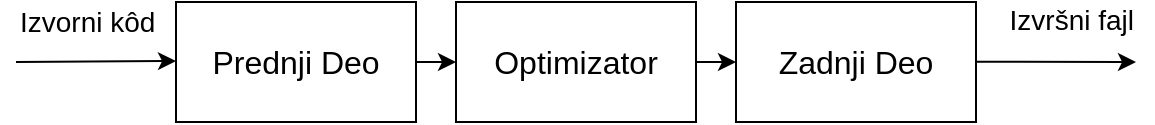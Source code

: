 <mxfile version="21.6.1" type="device">
  <diagram name="Page-1" id="opcXu72X4wLk4PT5Rvgx">
    <mxGraphModel dx="845" dy="526" grid="1" gridSize="10" guides="1" tooltips="1" connect="1" arrows="1" fold="1" page="1" pageScale="1" pageWidth="850" pageHeight="1100" math="0" shadow="0">
      <root>
        <mxCell id="0" />
        <mxCell id="1" parent="0" />
        <mxCell id="h2DnceNnB229T00WYzUK-1" value="Prednji Deo" style="rounded=0;whiteSpace=wrap;html=1;fontSize=16;" parent="1" vertex="1">
          <mxGeometry x="120" y="260" width="120" height="60" as="geometry" />
        </mxCell>
        <mxCell id="h2DnceNnB229T00WYzUK-2" value="Optimizator" style="rounded=0;whiteSpace=wrap;html=1;fontSize=16;" parent="1" vertex="1">
          <mxGeometry x="260" y="260" width="120" height="60" as="geometry" />
        </mxCell>
        <mxCell id="h2DnceNnB229T00WYzUK-3" value="Zadnji Deo" style="rounded=0;whiteSpace=wrap;html=1;fontSize=16;" parent="1" vertex="1">
          <mxGeometry x="400" y="260" width="120" height="60" as="geometry" />
        </mxCell>
        <mxCell id="h2DnceNnB229T00WYzUK-5" value="" style="endArrow=classic;html=1;rounded=0;" parent="1" edge="1">
          <mxGeometry relative="1" as="geometry">
            <mxPoint x="40" y="290" as="sourcePoint" />
            <mxPoint x="120" y="289.5" as="targetPoint" />
          </mxGeometry>
        </mxCell>
        <mxCell id="h2DnceNnB229T00WYzUK-7" value="Izvorni kôd" style="edgeLabel;resizable=0;html=1;align=left;verticalAlign=bottom;fontSize=14;labelBackgroundColor=none;" parent="h2DnceNnB229T00WYzUK-5" connectable="0" vertex="1">
          <mxGeometry x="-1" relative="1" as="geometry">
            <mxPoint y="-10" as="offset" />
          </mxGeometry>
        </mxCell>
        <mxCell id="h2DnceNnB229T00WYzUK-8" value="" style="endArrow=classic;html=1;rounded=0;" parent="1" edge="1">
          <mxGeometry relative="1" as="geometry">
            <mxPoint x="520" y="289.9" as="sourcePoint" />
            <mxPoint x="600" y="290" as="targetPoint" />
          </mxGeometry>
        </mxCell>
        <mxCell id="h2DnceNnB229T00WYzUK-11" value="Izvršni fajl" style="edgeLabel;resizable=0;html=1;align=right;verticalAlign=bottom;fontSize=14;labelBackgroundColor=none;" parent="h2DnceNnB229T00WYzUK-8" connectable="0" vertex="1">
          <mxGeometry x="1" relative="1" as="geometry">
            <mxPoint y="-10" as="offset" />
          </mxGeometry>
        </mxCell>
        <mxCell id="h2DnceNnB229T00WYzUK-12" value="" style="endArrow=classic;html=1;rounded=0;" parent="1" source="h2DnceNnB229T00WYzUK-1" target="h2DnceNnB229T00WYzUK-2" edge="1">
          <mxGeometry width="50" height="50" relative="1" as="geometry">
            <mxPoint x="410" y="340" as="sourcePoint" />
            <mxPoint x="460" y="290" as="targetPoint" />
          </mxGeometry>
        </mxCell>
        <mxCell id="h2DnceNnB229T00WYzUK-13" value="" style="endArrow=classic;html=1;rounded=0;" parent="1" source="h2DnceNnB229T00WYzUK-2" target="h2DnceNnB229T00WYzUK-3" edge="1">
          <mxGeometry width="50" height="50" relative="1" as="geometry">
            <mxPoint x="410" y="340" as="sourcePoint" />
            <mxPoint x="460" y="290" as="targetPoint" />
          </mxGeometry>
        </mxCell>
      </root>
    </mxGraphModel>
  </diagram>
</mxfile>
